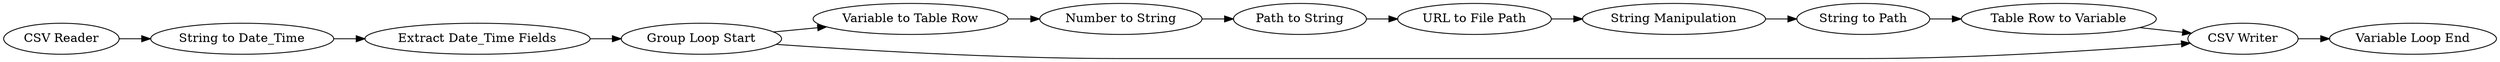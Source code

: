 digraph {
	"-6622284726118276184_19" [label="String to Path"]
	"7993221611586490580_43" [label="Group Loop Start"]
	"-6622284726118276184_22" [label="URL to File Path"]
	"-6622284726118276184_17" [label="Variable to Table Row"]
	"7993221611586490580_42" [label="CSV Reader"]
	"-6622284726118276184_21" [label="Path to String"]
	"7993221611586490580_46" [label="Variable Loop End"]
	"7993221611586490580_44" [label="CSV Writer"]
	"-6622284726118276184_18" [label="String Manipulation"]
	"7993221611586490580_41" [label="String to Date_Time"]
	"-6622284726118276184_16" [label="Number to String"]
	"-6622284726118276184_20" [label="Table Row to Variable"]
	"7993221611586490580_40" [label="Extract Date_Time Fields"]
	"7993221611586490580_40" -> "7993221611586490580_43"
	"-6622284726118276184_21" -> "-6622284726118276184_22"
	"-6622284726118276184_17" -> "-6622284726118276184_16"
	"-6622284726118276184_19" -> "-6622284726118276184_20"
	"7993221611586490580_41" -> "7993221611586490580_40"
	"-6622284726118276184_18" -> "-6622284726118276184_19"
	"7993221611586490580_43" -> "7993221611586490580_44"
	"-6622284726118276184_22" -> "-6622284726118276184_18"
	"7993221611586490580_42" -> "7993221611586490580_41"
	"7993221611586490580_44" -> "7993221611586490580_46"
	"-6622284726118276184_20" -> "7993221611586490580_44"
	"7993221611586490580_43" -> "-6622284726118276184_17"
	"-6622284726118276184_16" -> "-6622284726118276184_21"
	rankdir=LR
}
